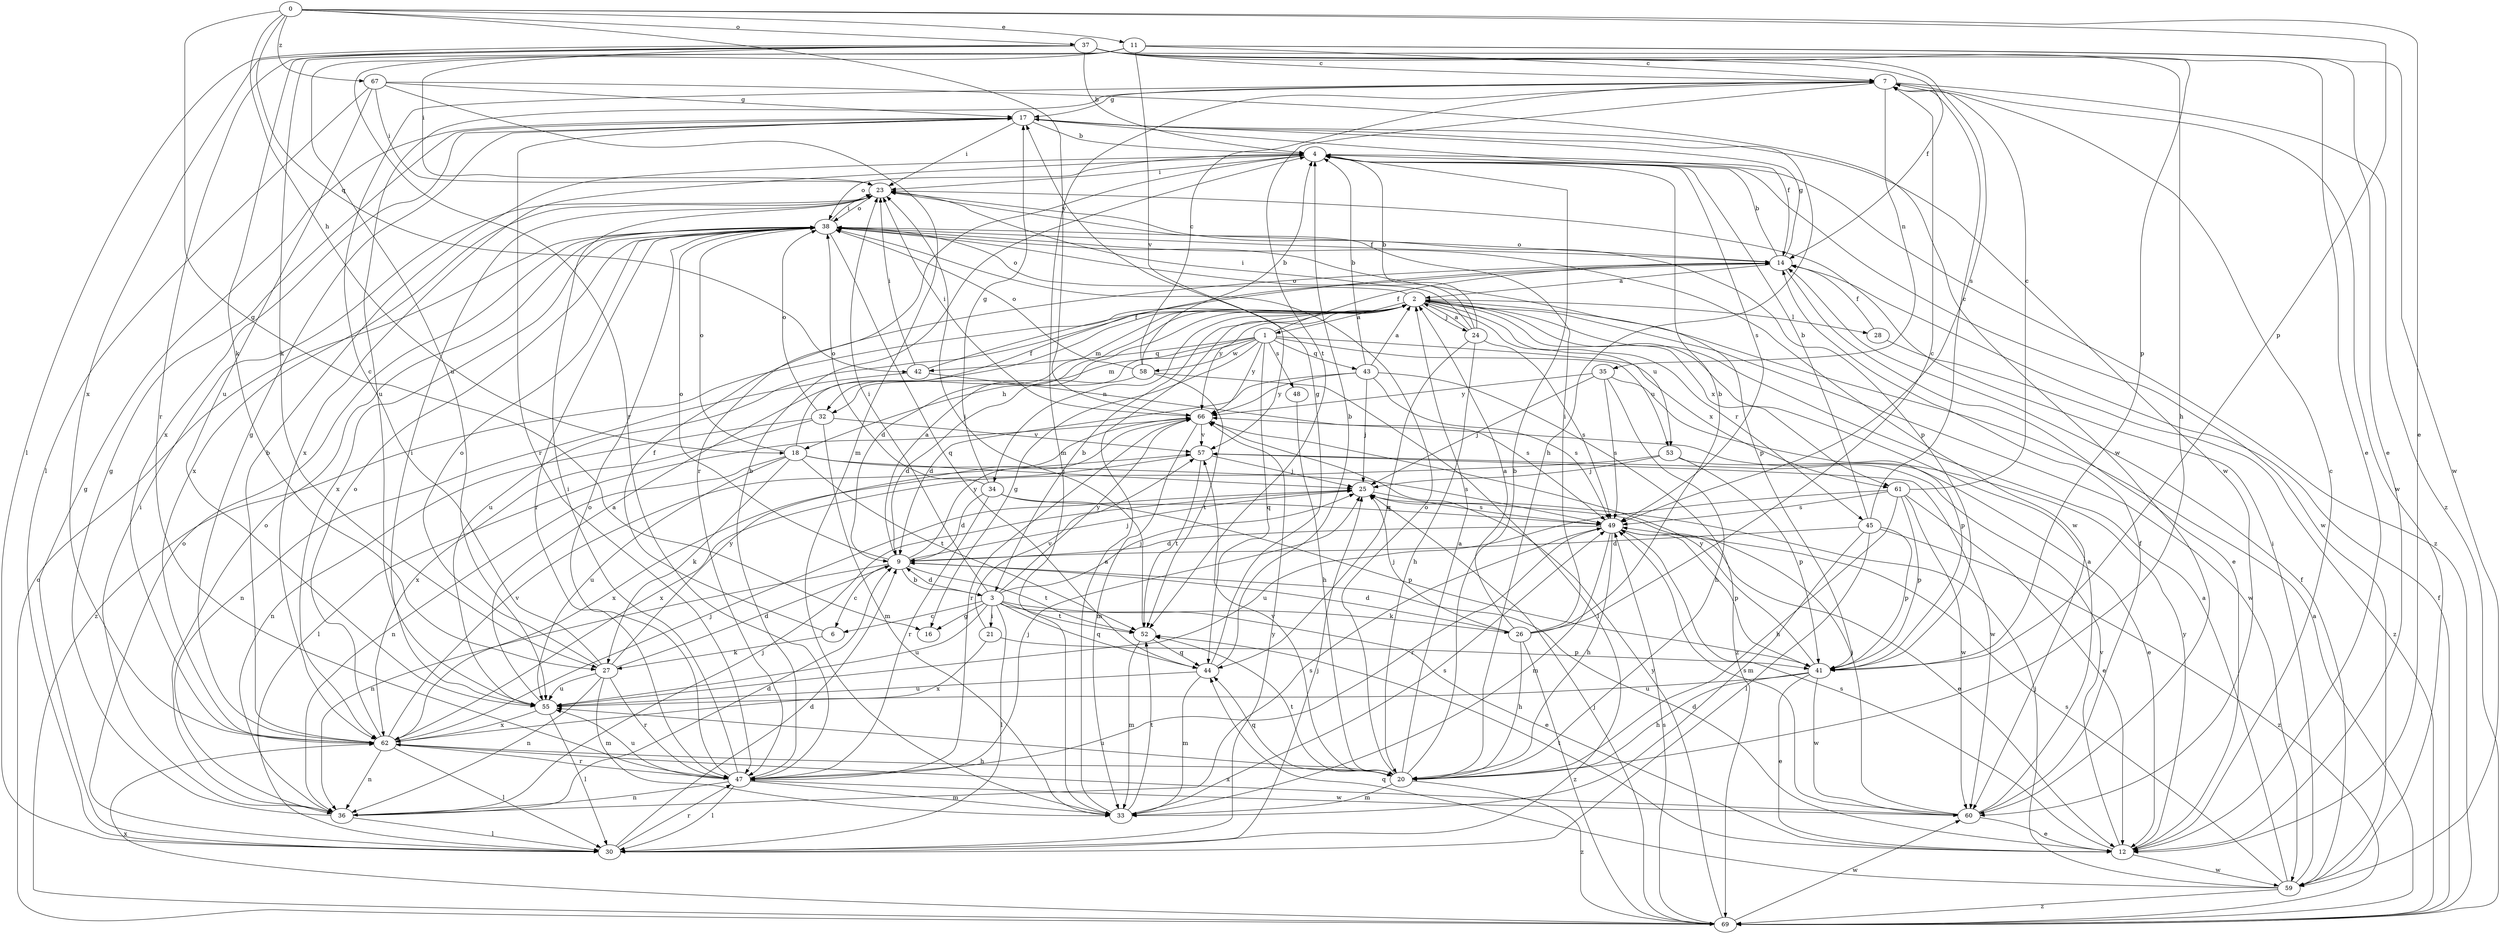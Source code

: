 strict digraph  {
0;
1;
2;
3;
4;
6;
7;
9;
11;
12;
14;
16;
17;
18;
20;
21;
23;
24;
25;
26;
27;
28;
30;
32;
33;
34;
35;
36;
37;
38;
41;
42;
43;
44;
45;
47;
48;
49;
52;
53;
55;
57;
58;
59;
60;
61;
62;
66;
67;
69;
0 -> 11  [label=e];
0 -> 12  [label=e];
0 -> 16  [label=g];
0 -> 18  [label=h];
0 -> 37  [label=o];
0 -> 41  [label=p];
0 -> 42  [label=q];
0 -> 66  [label=y];
0 -> 67  [label=z];
1 -> 14  [label=f];
1 -> 16  [label=g];
1 -> 18  [label=h];
1 -> 32  [label=m];
1 -> 42  [label=q];
1 -> 43  [label=q];
1 -> 44  [label=q];
1 -> 48  [label=s];
1 -> 53  [label=u];
1 -> 58  [label=w];
1 -> 61  [label=x];
1 -> 66  [label=y];
2 -> 1  [label=a];
2 -> 3  [label=b];
2 -> 9  [label=d];
2 -> 24  [label=j];
2 -> 28  [label=l];
2 -> 32  [label=m];
2 -> 34  [label=n];
2 -> 38  [label=o];
2 -> 45  [label=r];
2 -> 53  [label=u];
2 -> 55  [label=u];
2 -> 59  [label=w];
2 -> 61  [label=x];
2 -> 66  [label=y];
2 -> 69  [label=z];
3 -> 6  [label=c];
3 -> 9  [label=d];
3 -> 12  [label=e];
3 -> 16  [label=g];
3 -> 21  [label=i];
3 -> 23  [label=i];
3 -> 25  [label=j];
3 -> 26  [label=k];
3 -> 30  [label=l];
3 -> 44  [label=q];
3 -> 52  [label=t];
3 -> 55  [label=u];
3 -> 66  [label=y];
4 -> 23  [label=i];
4 -> 38  [label=o];
4 -> 47  [label=r];
4 -> 49  [label=s];
4 -> 59  [label=w];
4 -> 62  [label=x];
4 -> 69  [label=z];
6 -> 14  [label=f];
6 -> 27  [label=k];
7 -> 17  [label=g];
7 -> 33  [label=m];
7 -> 35  [label=n];
7 -> 52  [label=t];
7 -> 55  [label=u];
7 -> 59  [label=w];
7 -> 69  [label=z];
9 -> 2  [label=a];
9 -> 3  [label=b];
9 -> 6  [label=c];
9 -> 25  [label=j];
9 -> 36  [label=n];
9 -> 38  [label=o];
9 -> 52  [label=t];
9 -> 66  [label=y];
11 -> 7  [label=c];
11 -> 12  [label=e];
11 -> 27  [label=k];
11 -> 47  [label=r];
11 -> 55  [label=u];
11 -> 57  [label=v];
11 -> 59  [label=w];
12 -> 7  [label=c];
12 -> 9  [label=d];
12 -> 49  [label=s];
12 -> 52  [label=t];
12 -> 57  [label=v];
12 -> 59  [label=w];
12 -> 66  [label=y];
14 -> 2  [label=a];
14 -> 4  [label=b];
14 -> 12  [label=e];
14 -> 17  [label=g];
14 -> 38  [label=o];
17 -> 4  [label=b];
17 -> 14  [label=f];
17 -> 20  [label=h];
17 -> 23  [label=i];
17 -> 47  [label=r];
17 -> 60  [label=w];
17 -> 62  [label=x];
18 -> 14  [label=f];
18 -> 25  [label=j];
18 -> 27  [label=k];
18 -> 36  [label=n];
18 -> 38  [label=o];
18 -> 49  [label=s];
18 -> 52  [label=t];
18 -> 55  [label=u];
20 -> 2  [label=a];
20 -> 4  [label=b];
20 -> 33  [label=m];
20 -> 38  [label=o];
20 -> 44  [label=q];
20 -> 52  [label=t];
20 -> 55  [label=u];
20 -> 57  [label=v];
20 -> 69  [label=z];
21 -> 41  [label=p];
21 -> 57  [label=v];
21 -> 62  [label=x];
23 -> 38  [label=o];
23 -> 41  [label=p];
23 -> 62  [label=x];
24 -> 2  [label=a];
24 -> 4  [label=b];
24 -> 20  [label=h];
24 -> 23  [label=i];
24 -> 38  [label=o];
24 -> 44  [label=q];
24 -> 49  [label=s];
25 -> 49  [label=s];
26 -> 2  [label=a];
26 -> 4  [label=b];
26 -> 7  [label=c];
26 -> 9  [label=d];
26 -> 20  [label=h];
26 -> 23  [label=i];
26 -> 25  [label=j];
26 -> 69  [label=z];
27 -> 7  [label=c];
27 -> 9  [label=d];
27 -> 33  [label=m];
27 -> 36  [label=n];
27 -> 38  [label=o];
27 -> 47  [label=r];
27 -> 55  [label=u];
27 -> 66  [label=y];
28 -> 14  [label=f];
28 -> 69  [label=z];
30 -> 9  [label=d];
30 -> 17  [label=g];
30 -> 25  [label=j];
30 -> 38  [label=o];
30 -> 47  [label=r];
30 -> 66  [label=y];
32 -> 33  [label=m];
32 -> 36  [label=n];
32 -> 38  [label=o];
32 -> 57  [label=v];
32 -> 62  [label=x];
33 -> 2  [label=a];
33 -> 49  [label=s];
33 -> 52  [label=t];
34 -> 9  [label=d];
34 -> 17  [label=g];
34 -> 38  [label=o];
34 -> 41  [label=p];
34 -> 47  [label=r];
34 -> 49  [label=s];
35 -> 20  [label=h];
35 -> 25  [label=j];
35 -> 41  [label=p];
35 -> 49  [label=s];
35 -> 66  [label=y];
36 -> 9  [label=d];
36 -> 17  [label=g];
36 -> 23  [label=i];
36 -> 25  [label=j];
36 -> 30  [label=l];
36 -> 38  [label=o];
36 -> 49  [label=s];
37 -> 4  [label=b];
37 -> 7  [label=c];
37 -> 12  [label=e];
37 -> 14  [label=f];
37 -> 20  [label=h];
37 -> 23  [label=i];
37 -> 27  [label=k];
37 -> 30  [label=l];
37 -> 41  [label=p];
37 -> 47  [label=r];
37 -> 49  [label=s];
37 -> 62  [label=x];
38 -> 14  [label=f];
38 -> 23  [label=i];
38 -> 41  [label=p];
38 -> 44  [label=q];
38 -> 47  [label=r];
38 -> 60  [label=w];
38 -> 62  [label=x];
41 -> 12  [label=e];
41 -> 20  [label=h];
41 -> 55  [label=u];
41 -> 60  [label=w];
41 -> 66  [label=y];
42 -> 14  [label=f];
42 -> 23  [label=i];
42 -> 36  [label=n];
42 -> 49  [label=s];
43 -> 2  [label=a];
43 -> 4  [label=b];
43 -> 9  [label=d];
43 -> 25  [label=j];
43 -> 49  [label=s];
43 -> 66  [label=y];
43 -> 69  [label=z];
44 -> 4  [label=b];
44 -> 17  [label=g];
44 -> 33  [label=m];
44 -> 55  [label=u];
45 -> 4  [label=b];
45 -> 7  [label=c];
45 -> 9  [label=d];
45 -> 30  [label=l];
45 -> 33  [label=m];
45 -> 41  [label=p];
45 -> 69  [label=z];
47 -> 4  [label=b];
47 -> 23  [label=i];
47 -> 25  [label=j];
47 -> 30  [label=l];
47 -> 33  [label=m];
47 -> 36  [label=n];
47 -> 38  [label=o];
47 -> 55  [label=u];
47 -> 60  [label=w];
48 -> 20  [label=h];
49 -> 9  [label=d];
49 -> 12  [label=e];
49 -> 20  [label=h];
49 -> 33  [label=m];
49 -> 41  [label=p];
49 -> 47  [label=r];
52 -> 23  [label=i];
52 -> 33  [label=m];
52 -> 44  [label=q];
53 -> 12  [label=e];
53 -> 25  [label=j];
53 -> 41  [label=p];
53 -> 62  [label=x];
55 -> 2  [label=a];
55 -> 23  [label=i];
55 -> 30  [label=l];
55 -> 62  [label=x];
57 -> 25  [label=j];
57 -> 52  [label=t];
57 -> 60  [label=w];
57 -> 62  [label=x];
58 -> 4  [label=b];
58 -> 7  [label=c];
58 -> 9  [label=d];
58 -> 30  [label=l];
58 -> 38  [label=o];
58 -> 52  [label=t];
59 -> 2  [label=a];
59 -> 14  [label=f];
59 -> 23  [label=i];
59 -> 25  [label=j];
59 -> 44  [label=q];
59 -> 49  [label=s];
59 -> 69  [label=z];
60 -> 2  [label=a];
60 -> 12  [label=e];
60 -> 14  [label=f];
60 -> 25  [label=j];
60 -> 49  [label=s];
60 -> 62  [label=x];
61 -> 7  [label=c];
61 -> 12  [label=e];
61 -> 20  [label=h];
61 -> 41  [label=p];
61 -> 49  [label=s];
61 -> 55  [label=u];
61 -> 60  [label=w];
62 -> 4  [label=b];
62 -> 17  [label=g];
62 -> 20  [label=h];
62 -> 25  [label=j];
62 -> 30  [label=l];
62 -> 36  [label=n];
62 -> 38  [label=o];
62 -> 47  [label=r];
62 -> 57  [label=v];
66 -> 23  [label=i];
66 -> 30  [label=l];
66 -> 33  [label=m];
66 -> 47  [label=r];
66 -> 57  [label=v];
67 -> 17  [label=g];
67 -> 23  [label=i];
67 -> 30  [label=l];
67 -> 33  [label=m];
67 -> 55  [label=u];
67 -> 60  [label=w];
69 -> 2  [label=a];
69 -> 14  [label=f];
69 -> 25  [label=j];
69 -> 38  [label=o];
69 -> 49  [label=s];
69 -> 60  [label=w];
69 -> 62  [label=x];
69 -> 66  [label=y];
}
